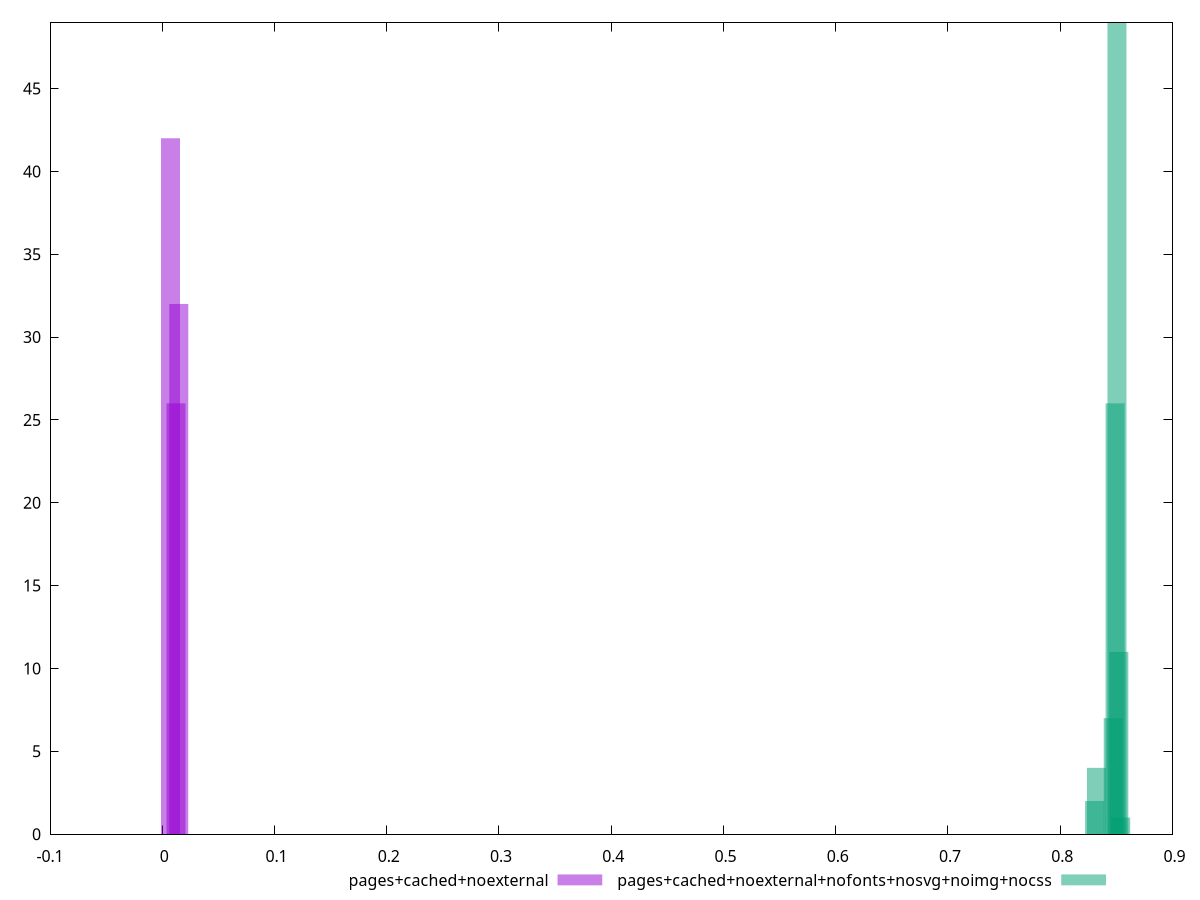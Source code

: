 $_pagesCachedNoexternal <<EOF
0.014713055838066681 32
0.007356527919033341 42
0.012260879865055568 26
EOF
$_pagesCachedNoexternalNofontsNosvgNoimgNocss <<EOF
0.8505237475506254 49
0.8488625683561906 26
0.8521849267450603 11
0.8538461059394951 1
0.8472013891617558 7
0.8305895972174077 2
0.8322507764118424 4
EOF
set key outside below
set terminal pngcairo
set output "report_00005_2020-11-02T22-26-11.212Z/largest-contentful-paint/largest-contentful-paint_pages+cached+noexternal_pages+cached+noexternal+nofonts+nosvg+noimg+nocss+hist.png"
set boxwidth 0.016929791560409236
set style fill transparent solid 0.5 noborder
set yrange [0:49]
plot $_pagesCachedNoexternal title "pages+cached+noexternal" with boxes ,$_pagesCachedNoexternalNofontsNosvgNoimgNocss title "pages+cached+noexternal+nofonts+nosvg+noimg+nocss" with boxes ,